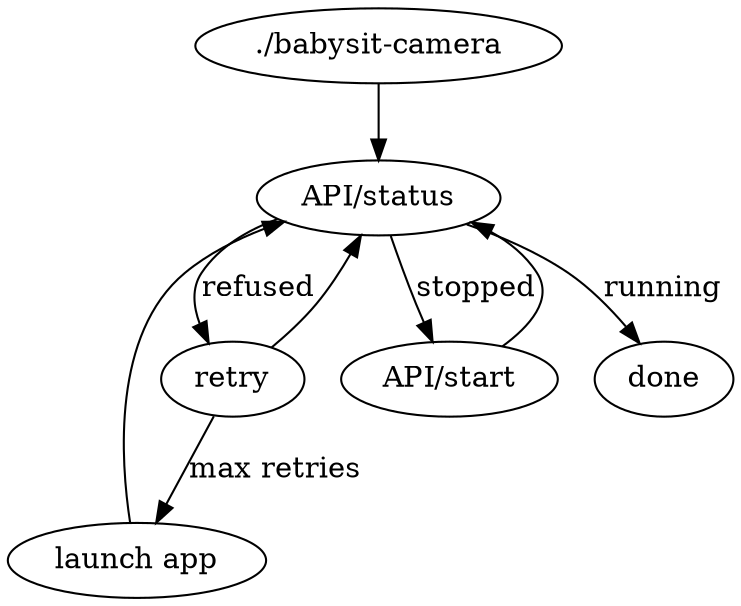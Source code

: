 # This is a flowchart used in the comments at the top of `babysit-camera`.
#
#     $ sudo apt install -y libgraph-easy-perl
#     $ graph-easy --as=boxart babysit-camera.dot
#
digraph {
  babysit [label="./babysit-camera"];
  launch [label="launch app"];
  status [label="API/status"];
  retry;
  start [label="API/start"];
  done;

  babysit -> status;
  status -> retry [label="refused"];
  retry -> status;
  retry -> launch [label="max retries"];
  launch -> status;

  status -> start [label="stopped"];
  start -> status;
  status -> done [label="running"];
}
